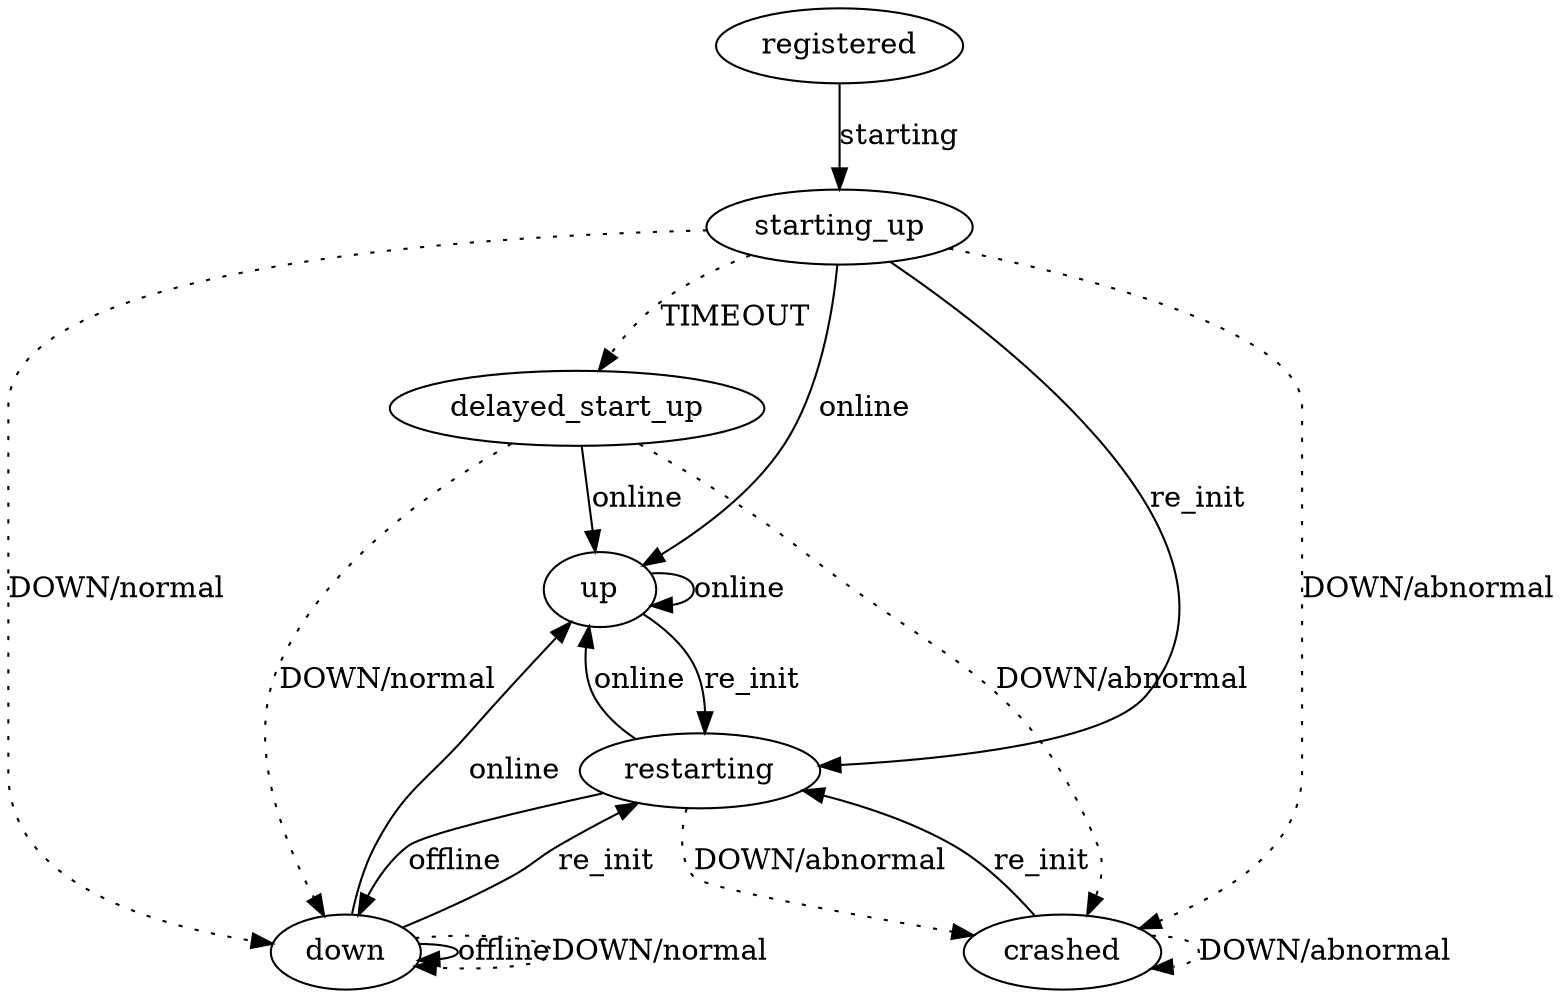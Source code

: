 digraph G {
    registered -> starting_up [label = starting];
    starting_up -> delayed_start_up [style = dotted ,label= "TIMEOUT"];
    starting_up -> up [label = online];
    delayed_start_up -> up [label = online];

    starting_up -> down [style = dotted, label = "DOWN/normal"];
    delayed_start_up -> down [style = dotted, label = "DOWN/normal"];

    starting_up -> crashed [style = dotted, label = "DOWN/abnormal"];
    delayed_start_up -> crashed [style = dotted, label = "DOWN/abnormal"];

    up -> up [label = "online"];
    down -> down [label = "offline"];
    down -> down [style = dotted, label = "DOWN/normal"];
    crashed -> crashed [style=dotted, label = "DOWN/abnormal"];

    up -> restarting [label = "re_init"];
    down -> restarting [label = "re_init"];
    down -> up [label = "online"];
    crashed -> restarting [label = "re_init"];
    starting_up -> restarting [label = "re_init"];

    restarting -> up [label = "online"];
    restarting -> down [label = "offline"];
    restarting -> crashed [style = dotted, label = "DOWN/abnormal"];
    }

